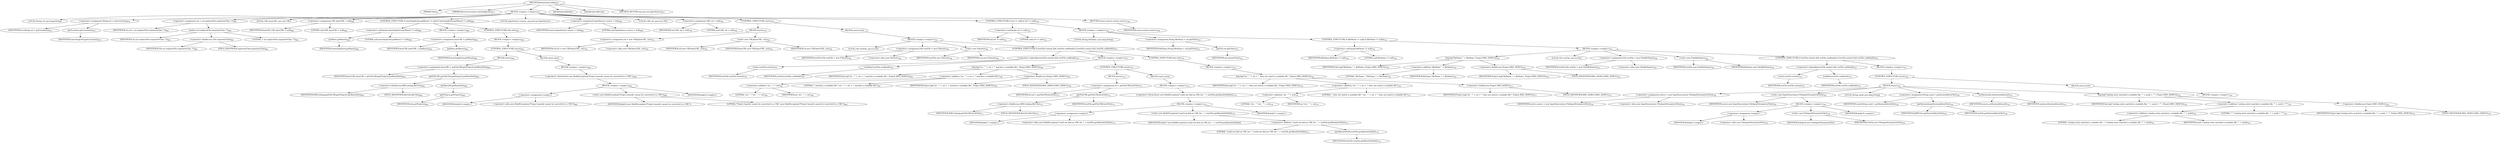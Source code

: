 digraph "filesystemLookup" {  
"1021" [label = <(METHOD,filesystemLookup)<SUB>677</SUB>> ]
"109" [label = <(PARAM,this)<SUB>677</SUB>> ]
"1022" [label = <(PARAM,ResourceLocation matchingEntry)<SUB>677</SUB>> ]
"1023" [label = <(BLOCK,&lt;empty&gt;,&lt;empty&gt;)<SUB>677</SUB>> ]
"1024" [label = <(LOCAL,String uri: java.lang.String)> ]
"1025" [label = <(&lt;operator&gt;.assignment,String uri = getLocation())<SUB>679</SUB>> ]
"1026" [label = <(IDENTIFIER,uri,String uri = getLocation())<SUB>679</SUB>> ]
"1027" [label = <(getLocation,getLocation())<SUB>679</SUB>> ]
"1028" [label = <(IDENTIFIER,matchingEntry,getLocation())<SUB>679</SUB>> ]
"1029" [label = <(&lt;operator&gt;.assignment,uri = uri.replace(File.separatorChar, '/'))<SUB>681</SUB>> ]
"1030" [label = <(IDENTIFIER,uri,uri = uri.replace(File.separatorChar, '/'))<SUB>681</SUB>> ]
"1031" [label = <(replace,uri.replace(File.separatorChar, '/'))<SUB>681</SUB>> ]
"1032" [label = <(IDENTIFIER,uri,uri.replace(File.separatorChar, '/'))<SUB>681</SUB>> ]
"1033" [label = <(&lt;operator&gt;.fieldAccess,File.separatorChar)<SUB>681</SUB>> ]
"1034" [label = <(IDENTIFIER,File,uri.replace(File.separatorChar, '/'))<SUB>681</SUB>> ]
"1035" [label = <(FIELD_IDENTIFIER,separatorChar,separatorChar)<SUB>681</SUB>> ]
"1036" [label = <(LITERAL,'/',uri.replace(File.separatorChar, '/'))<SUB>681</SUB>> ]
"1037" [label = <(LOCAL,URL baseURL: java.net.URL)> ]
"1038" [label = <(&lt;operator&gt;.assignment,URL baseURL = null)<SUB>682</SUB>> ]
"1039" [label = <(IDENTIFIER,baseURL,URL baseURL = null)<SUB>682</SUB>> ]
"1040" [label = <(LITERAL,null,URL baseURL = null)<SUB>682</SUB>> ]
"1041" [label = <(CONTROL_STRUCTURE,if (matchingEntry.getBase() != null),if (matchingEntry.getBase() != null))<SUB>689</SUB>> ]
"1042" [label = <(&lt;operator&gt;.notEquals,matchingEntry.getBase() != null)<SUB>689</SUB>> ]
"1043" [label = <(getBase,getBase())<SUB>689</SUB>> ]
"1044" [label = <(IDENTIFIER,matchingEntry,getBase())<SUB>689</SUB>> ]
"1045" [label = <(LITERAL,null,matchingEntry.getBase() != null)<SUB>689</SUB>> ]
"1046" [label = <(BLOCK,&lt;empty&gt;,&lt;empty&gt;)<SUB>689</SUB>> ]
"1047" [label = <(&lt;operator&gt;.assignment,baseURL = getBase())<SUB>690</SUB>> ]
"1048" [label = <(IDENTIFIER,baseURL,baseURL = getBase())<SUB>690</SUB>> ]
"1049" [label = <(getBase,getBase())<SUB>690</SUB>> ]
"1050" [label = <(IDENTIFIER,matchingEntry,getBase())<SUB>690</SUB>> ]
"1051" [label = <(CONTROL_STRUCTURE,else,else)<SUB>691</SUB>> ]
"1052" [label = <(BLOCK,&lt;empty&gt;,&lt;empty&gt;)<SUB>691</SUB>> ]
"1053" [label = <(CONTROL_STRUCTURE,try,try)<SUB>692</SUB>> ]
"1054" [label = <(BLOCK,try,try)<SUB>692</SUB>> ]
"1055" [label = <(&lt;operator&gt;.assignment,baseURL = getFileURL(getProject().getBaseDir()))<SUB>693</SUB>> ]
"1056" [label = <(IDENTIFIER,baseURL,baseURL = getFileURL(getProject().getBaseDir()))<SUB>693</SUB>> ]
"1057" [label = <(getFileURL,getFileURL(getProject().getBaseDir()))<SUB>693</SUB>> ]
"1058" [label = <(&lt;operator&gt;.fieldAccess,XMLCatalog.fileUtils)<SUB>693</SUB>> ]
"1059" [label = <(IDENTIFIER,XMLCatalog,getFileURL(getProject().getBaseDir()))<SUB>693</SUB>> ]
"1060" [label = <(FIELD_IDENTIFIER,fileUtils,fileUtils)<SUB>693</SUB>> ]
"1061" [label = <(getBaseDir,getBaseDir())<SUB>693</SUB>> ]
"1062" [label = <(getProject,getProject())<SUB>693</SUB>> ]
"108" [label = <(IDENTIFIER,this,getProject())<SUB>693</SUB>> ]
"1063" [label = <(BLOCK,catch,catch)> ]
"1064" [label = <(BLOCK,&lt;empty&gt;,&lt;empty&gt;)<SUB>694</SUB>> ]
"1065" [label = <(&lt;operator&gt;.throw,throw new BuildException(&quot;Project basedir cannot be converted to a URL&quot;);)<SUB>695</SUB>> ]
"1066" [label = <(BLOCK,&lt;empty&gt;,&lt;empty&gt;)<SUB>695</SUB>> ]
"1067" [label = <(&lt;operator&gt;.assignment,&lt;empty&gt;)> ]
"1068" [label = <(IDENTIFIER,$obj14,&lt;empty&gt;)> ]
"1069" [label = <(&lt;operator&gt;.alloc,new BuildException(&quot;Project basedir cannot be converted to a URL&quot;))<SUB>695</SUB>> ]
"1070" [label = <(&lt;init&gt;,new BuildException(&quot;Project basedir cannot be converted to a URL&quot;))<SUB>695</SUB>> ]
"1071" [label = <(IDENTIFIER,$obj14,new BuildException(&quot;Project basedir cannot be converted to a URL&quot;))> ]
"1072" [label = <(LITERAL,&quot;Project basedir cannot be converted to a URL&quot;,new BuildException(&quot;Project basedir cannot be converted to a URL&quot;))<SUB>695</SUB>> ]
"1073" [label = <(IDENTIFIER,$obj14,&lt;empty&gt;)> ]
"120" [label = <(LOCAL,InputSource source: org.xml.sax.InputSource)> ]
"1074" [label = <(&lt;operator&gt;.assignment,InputSource source = null)<SUB>699</SUB>> ]
"1075" [label = <(IDENTIFIER,source,InputSource source = null)<SUB>699</SUB>> ]
"1076" [label = <(LITERAL,null,InputSource source = null)<SUB>699</SUB>> ]
"111" [label = <(LOCAL,URL url: java.net.URL)> ]
"1077" [label = <(&lt;operator&gt;.assignment,URL url = null)<SUB>700</SUB>> ]
"1078" [label = <(IDENTIFIER,url,URL url = null)<SUB>700</SUB>> ]
"1079" [label = <(LITERAL,null,URL url = null)<SUB>700</SUB>> ]
"1080" [label = <(CONTROL_STRUCTURE,try,try)<SUB>701</SUB>> ]
"1081" [label = <(BLOCK,try,try)<SUB>701</SUB>> ]
"1082" [label = <(&lt;operator&gt;.assignment,url = new URL(baseURL, uri))<SUB>702</SUB>> ]
"1083" [label = <(IDENTIFIER,url,url = new URL(baseURL, uri))<SUB>702</SUB>> ]
"1084" [label = <(&lt;operator&gt;.alloc,new URL(baseURL, uri))<SUB>702</SUB>> ]
"1085" [label = <(&lt;init&gt;,new URL(baseURL, uri))<SUB>702</SUB>> ]
"110" [label = <(IDENTIFIER,url,new URL(baseURL, uri))<SUB>702</SUB>> ]
"1086" [label = <(IDENTIFIER,baseURL,new URL(baseURL, uri))<SUB>702</SUB>> ]
"1087" [label = <(IDENTIFIER,uri,new URL(baseURL, uri))<SUB>702</SUB>> ]
"1088" [label = <(BLOCK,catch,catch)> ]
"1089" [label = <(BLOCK,&lt;empty&gt;,&lt;empty&gt;)<SUB>703</SUB>> ]
"113" [label = <(LOCAL,File testFile: java.io.File)> ]
"1090" [label = <(&lt;operator&gt;.assignment,File testFile = new File(uri))<SUB>706</SUB>> ]
"1091" [label = <(IDENTIFIER,testFile,File testFile = new File(uri))<SUB>706</SUB>> ]
"1092" [label = <(&lt;operator&gt;.alloc,new File(uri))<SUB>706</SUB>> ]
"1093" [label = <(&lt;init&gt;,new File(uri))<SUB>706</SUB>> ]
"112" [label = <(IDENTIFIER,testFile,new File(uri))<SUB>706</SUB>> ]
"1094" [label = <(IDENTIFIER,uri,new File(uri))<SUB>706</SUB>> ]
"1095" [label = <(CONTROL_STRUCTURE,if (testFile.exists() &amp;&amp; testFile.canRead()),if (testFile.exists() &amp;&amp; testFile.canRead()))<SUB>707</SUB>> ]
"1096" [label = <(&lt;operator&gt;.logicalAnd,testFile.exists() &amp;&amp; testFile.canRead())<SUB>707</SUB>> ]
"1097" [label = <(exists,testFile.exists())<SUB>707</SUB>> ]
"1098" [label = <(IDENTIFIER,testFile,testFile.exists())<SUB>707</SUB>> ]
"1099" [label = <(canRead,testFile.canRead())<SUB>707</SUB>> ]
"1100" [label = <(IDENTIFIER,testFile,testFile.canRead())<SUB>707</SUB>> ]
"1101" [label = <(BLOCK,&lt;empty&gt;,&lt;empty&gt;)<SUB>707</SUB>> ]
"1102" [label = <(log,log(&quot;uri : '&quot; + uri + &quot;' matches a readable file&quot;, Project.MSG_DEBUG))<SUB>708</SUB>> ]
"114" [label = <(IDENTIFIER,this,log(&quot;uri : '&quot; + uri + &quot;' matches a readable file&quot;, Project.MSG_DEBUG))<SUB>708</SUB>> ]
"1103" [label = <(&lt;operator&gt;.addition,&quot;uri : '&quot; + uri + &quot;' matches a readable file&quot;)<SUB>708</SUB>> ]
"1104" [label = <(&lt;operator&gt;.addition,&quot;uri : '&quot; + uri)<SUB>708</SUB>> ]
"1105" [label = <(LITERAL,&quot;uri : '&quot;,&quot;uri : '&quot; + uri)<SUB>708</SUB>> ]
"1106" [label = <(IDENTIFIER,uri,&quot;uri : '&quot; + uri)<SUB>709</SUB>> ]
"1107" [label = <(LITERAL,&quot;' matches a readable file&quot;,&quot;uri : '&quot; + uri + &quot;' matches a readable file&quot;)<SUB>709</SUB>> ]
"1108" [label = <(&lt;operator&gt;.fieldAccess,Project.MSG_DEBUG)<SUB>709</SUB>> ]
"1109" [label = <(IDENTIFIER,Project,log(&quot;uri : '&quot; + uri + &quot;' matches a readable file&quot;, Project.MSG_DEBUG))<SUB>709</SUB>> ]
"1110" [label = <(FIELD_IDENTIFIER,MSG_DEBUG,MSG_DEBUG)<SUB>709</SUB>> ]
"1111" [label = <(CONTROL_STRUCTURE,try,try)<SUB>710</SUB>> ]
"1112" [label = <(BLOCK,try,try)<SUB>710</SUB>> ]
"1113" [label = <(&lt;operator&gt;.assignment,url = getFileURL(testFile))<SUB>711</SUB>> ]
"1114" [label = <(IDENTIFIER,url,url = getFileURL(testFile))<SUB>711</SUB>> ]
"1115" [label = <(getFileURL,getFileURL(testFile))<SUB>711</SUB>> ]
"1116" [label = <(&lt;operator&gt;.fieldAccess,XMLCatalog.fileUtils)<SUB>711</SUB>> ]
"1117" [label = <(IDENTIFIER,XMLCatalog,getFileURL(testFile))<SUB>711</SUB>> ]
"1118" [label = <(FIELD_IDENTIFIER,fileUtils,fileUtils)<SUB>711</SUB>> ]
"1119" [label = <(IDENTIFIER,testFile,getFileURL(testFile))<SUB>711</SUB>> ]
"1120" [label = <(BLOCK,catch,catch)> ]
"1121" [label = <(BLOCK,&lt;empty&gt;,&lt;empty&gt;)<SUB>712</SUB>> ]
"1122" [label = <(&lt;operator&gt;.throw,throw new BuildException(&quot;could not find an URL for :&quot; + testFile.getAbsolutePath());)<SUB>713</SUB>> ]
"1123" [label = <(BLOCK,&lt;empty&gt;,&lt;empty&gt;)<SUB>713</SUB>> ]
"1124" [label = <(&lt;operator&gt;.assignment,&lt;empty&gt;)> ]
"1125" [label = <(IDENTIFIER,$obj17,&lt;empty&gt;)> ]
"1126" [label = <(&lt;operator&gt;.alloc,new BuildException(&quot;could not find an URL for :&quot; + testFile.getAbsolutePath()))<SUB>713</SUB>> ]
"1127" [label = <(&lt;init&gt;,new BuildException(&quot;could not find an URL for :&quot; + testFile.getAbsolutePath()))<SUB>713</SUB>> ]
"1128" [label = <(IDENTIFIER,$obj17,new BuildException(&quot;could not find an URL for :&quot; + testFile.getAbsolutePath()))> ]
"1129" [label = <(&lt;operator&gt;.addition,&quot;could not find an URL for :&quot; + testFile.getAbsolutePath())<SUB>713</SUB>> ]
"1130" [label = <(LITERAL,&quot;could not find an URL for :&quot;,&quot;could not find an URL for :&quot; + testFile.getAbsolutePath())<SUB>713</SUB>> ]
"1131" [label = <(getAbsolutePath,testFile.getAbsolutePath())<SUB>713</SUB>> ]
"1132" [label = <(IDENTIFIER,testFile,testFile.getAbsolutePath())<SUB>713</SUB>> ]
"1133" [label = <(IDENTIFIER,$obj17,&lt;empty&gt;)> ]
"1134" [label = <(CONTROL_STRUCTURE,else,else)<SUB>715</SUB>> ]
"1135" [label = <(BLOCK,&lt;empty&gt;,&lt;empty&gt;)<SUB>715</SUB>> ]
"1136" [label = <(log,log(&quot;uri : '&quot; + uri + &quot;' does not match a readable file&quot;, Project.MSG_DEBUG))<SUB>716</SUB>> ]
"115" [label = <(IDENTIFIER,this,log(&quot;uri : '&quot; + uri + &quot;' does not match a readable file&quot;, Project.MSG_DEBUG))<SUB>716</SUB>> ]
"1137" [label = <(&lt;operator&gt;.addition,&quot;uri : '&quot; + uri + &quot;' does not match a readable file&quot;)<SUB>716</SUB>> ]
"1138" [label = <(&lt;operator&gt;.addition,&quot;uri : '&quot; + uri)<SUB>716</SUB>> ]
"1139" [label = <(LITERAL,&quot;uri : '&quot;,&quot;uri : '&quot; + uri)<SUB>716</SUB>> ]
"1140" [label = <(IDENTIFIER,uri,&quot;uri : '&quot; + uri)<SUB>717</SUB>> ]
"1141" [label = <(LITERAL,&quot;' does not match a readable file&quot;,&quot;uri : '&quot; + uri + &quot;' does not match a readable file&quot;)<SUB>717</SUB>> ]
"1142" [label = <(&lt;operator&gt;.fieldAccess,Project.MSG_DEBUG)<SUB>717</SUB>> ]
"1143" [label = <(IDENTIFIER,Project,log(&quot;uri : '&quot; + uri + &quot;' does not match a readable file&quot;, Project.MSG_DEBUG))<SUB>717</SUB>> ]
"1144" [label = <(FIELD_IDENTIFIER,MSG_DEBUG,MSG_DEBUG)<SUB>717</SUB>> ]
"1145" [label = <(CONTROL_STRUCTURE,if (url != null),if (url != null))<SUB>722</SUB>> ]
"1146" [label = <(&lt;operator&gt;.notEquals,url != null)<SUB>722</SUB>> ]
"1147" [label = <(IDENTIFIER,url,url != null)<SUB>722</SUB>> ]
"1148" [label = <(LITERAL,null,url != null)<SUB>722</SUB>> ]
"1149" [label = <(BLOCK,&lt;empty&gt;,&lt;empty&gt;)<SUB>722</SUB>> ]
"1150" [label = <(LOCAL,String fileName: java.lang.String)> ]
"1151" [label = <(&lt;operator&gt;.assignment,String fileName = url.getFile())<SUB>723</SUB>> ]
"1152" [label = <(IDENTIFIER,fileName,String fileName = url.getFile())<SUB>723</SUB>> ]
"1153" [label = <(getFile,url.getFile())<SUB>723</SUB>> ]
"1154" [label = <(IDENTIFIER,url,url.getFile())<SUB>723</SUB>> ]
"1155" [label = <(CONTROL_STRUCTURE,if (fileName != null),if (fileName != null))<SUB>724</SUB>> ]
"1156" [label = <(&lt;operator&gt;.notEquals,fileName != null)<SUB>724</SUB>> ]
"1157" [label = <(IDENTIFIER,fileName,fileName != null)<SUB>724</SUB>> ]
"1158" [label = <(LITERAL,null,fileName != null)<SUB>724</SUB>> ]
"1159" [label = <(BLOCK,&lt;empty&gt;,&lt;empty&gt;)<SUB>724</SUB>> ]
"1160" [label = <(log,log(&quot;fileName &quot; + fileName, Project.MSG_DEBUG))<SUB>725</SUB>> ]
"116" [label = <(IDENTIFIER,this,log(&quot;fileName &quot; + fileName, Project.MSG_DEBUG))<SUB>725</SUB>> ]
"1161" [label = <(&lt;operator&gt;.addition,&quot;fileName &quot; + fileName)<SUB>725</SUB>> ]
"1162" [label = <(LITERAL,&quot;fileName &quot;,&quot;fileName &quot; + fileName)<SUB>725</SUB>> ]
"1163" [label = <(IDENTIFIER,fileName,&quot;fileName &quot; + fileName)<SUB>725</SUB>> ]
"1164" [label = <(&lt;operator&gt;.fieldAccess,Project.MSG_DEBUG)<SUB>725</SUB>> ]
"1165" [label = <(IDENTIFIER,Project,log(&quot;fileName &quot; + fileName, Project.MSG_DEBUG))<SUB>725</SUB>> ]
"1166" [label = <(FIELD_IDENTIFIER,MSG_DEBUG,MSG_DEBUG)<SUB>725</SUB>> ]
"118" [label = <(LOCAL,File resFile: java.io.File)> ]
"1167" [label = <(&lt;operator&gt;.assignment,File resFile = new File(fileName))<SUB>726</SUB>> ]
"1168" [label = <(IDENTIFIER,resFile,File resFile = new File(fileName))<SUB>726</SUB>> ]
"1169" [label = <(&lt;operator&gt;.alloc,new File(fileName))<SUB>726</SUB>> ]
"1170" [label = <(&lt;init&gt;,new File(fileName))<SUB>726</SUB>> ]
"117" [label = <(IDENTIFIER,resFile,new File(fileName))<SUB>726</SUB>> ]
"1171" [label = <(IDENTIFIER,fileName,new File(fileName))<SUB>726</SUB>> ]
"1172" [label = <(CONTROL_STRUCTURE,if (resFile.exists() &amp;&amp; resFile.canRead()),if (resFile.exists() &amp;&amp; resFile.canRead()))<SUB>727</SUB>> ]
"1173" [label = <(&lt;operator&gt;.logicalAnd,resFile.exists() &amp;&amp; resFile.canRead())<SUB>727</SUB>> ]
"1174" [label = <(exists,resFile.exists())<SUB>727</SUB>> ]
"1175" [label = <(IDENTIFIER,resFile,resFile.exists())<SUB>727</SUB>> ]
"1176" [label = <(canRead,resFile.canRead())<SUB>727</SUB>> ]
"1177" [label = <(IDENTIFIER,resFile,resFile.canRead())<SUB>727</SUB>> ]
"1178" [label = <(BLOCK,&lt;empty&gt;,&lt;empty&gt;)<SUB>727</SUB>> ]
"1179" [label = <(CONTROL_STRUCTURE,try,try)<SUB>728</SUB>> ]
"1180" [label = <(BLOCK,try,try)<SUB>728</SUB>> ]
"1181" [label = <(&lt;operator&gt;.assignment,source = new InputSource(new FileInputStream(resFile)))<SUB>729</SUB>> ]
"1182" [label = <(IDENTIFIER,source,source = new InputSource(new FileInputStream(resFile)))<SUB>729</SUB>> ]
"1183" [label = <(&lt;operator&gt;.alloc,new InputSource(new FileInputStream(resFile)))<SUB>729</SUB>> ]
"1184" [label = <(&lt;init&gt;,new InputSource(new FileInputStream(resFile)))<SUB>729</SUB>> ]
"119" [label = <(IDENTIFIER,source,new InputSource(new FileInputStream(resFile)))<SUB>729</SUB>> ]
"1185" [label = <(BLOCK,&lt;empty&gt;,&lt;empty&gt;)<SUB>729</SUB>> ]
"1186" [label = <(&lt;operator&gt;.assignment,&lt;empty&gt;)> ]
"1187" [label = <(IDENTIFIER,$obj19,&lt;empty&gt;)> ]
"1188" [label = <(&lt;operator&gt;.alloc,new FileInputStream(resFile))<SUB>729</SUB>> ]
"1189" [label = <(&lt;init&gt;,new FileInputStream(resFile))<SUB>729</SUB>> ]
"1190" [label = <(IDENTIFIER,$obj19,new FileInputStream(resFile))> ]
"1191" [label = <(IDENTIFIER,resFile,new FileInputStream(resFile))<SUB>729</SUB>> ]
"1192" [label = <(IDENTIFIER,$obj19,&lt;empty&gt;)> ]
"1193" [label = <(LOCAL,String sysid: java.lang.String)> ]
"1194" [label = <(&lt;operator&gt;.assignment,String sysid = getSystemId(resFile))<SUB>730</SUB>> ]
"1195" [label = <(IDENTIFIER,sysid,String sysid = getSystemId(resFile))<SUB>730</SUB>> ]
"1196" [label = <(getSystemId,getSystemId(resFile))<SUB>730</SUB>> ]
"1197" [label = <(IDENTIFIER,JAXPUtils,getSystemId(resFile))<SUB>730</SUB>> ]
"1198" [label = <(IDENTIFIER,resFile,getSystemId(resFile))<SUB>730</SUB>> ]
"1199" [label = <(setSystemId,setSystemId(sysid))<SUB>731</SUB>> ]
"1200" [label = <(IDENTIFIER,source,setSystemId(sysid))<SUB>731</SUB>> ]
"1201" [label = <(IDENTIFIER,sysid,setSystemId(sysid))<SUB>731</SUB>> ]
"1202" [label = <(log,log(&quot;catalog entry matched a readable file: '&quot; + sysid + &quot;'&quot;, Project.MSG_DEBUG))<SUB>732</SUB>> ]
"121" [label = <(IDENTIFIER,this,log(&quot;catalog entry matched a readable file: '&quot; + sysid + &quot;'&quot;, Project.MSG_DEBUG))<SUB>732</SUB>> ]
"1203" [label = <(&lt;operator&gt;.addition,&quot;catalog entry matched a readable file: '&quot; + sysid + &quot;'&quot;)<SUB>732</SUB>> ]
"1204" [label = <(&lt;operator&gt;.addition,&quot;catalog entry matched a readable file: '&quot; + sysid)<SUB>732</SUB>> ]
"1205" [label = <(LITERAL,&quot;catalog entry matched a readable file: '&quot;,&quot;catalog entry matched a readable file: '&quot; + sysid)<SUB>732</SUB>> ]
"1206" [label = <(IDENTIFIER,sysid,&quot;catalog entry matched a readable file: '&quot; + sysid)<SUB>733</SUB>> ]
"1207" [label = <(LITERAL,&quot;'&quot;,&quot;catalog entry matched a readable file: '&quot; + sysid + &quot;'&quot;)<SUB>733</SUB>> ]
"1208" [label = <(&lt;operator&gt;.fieldAccess,Project.MSG_DEBUG)<SUB>733</SUB>> ]
"1209" [label = <(IDENTIFIER,Project,log(&quot;catalog entry matched a readable file: '&quot; + sysid + &quot;'&quot;, Project.MSG_DEBUG))<SUB>733</SUB>> ]
"1210" [label = <(FIELD_IDENTIFIER,MSG_DEBUG,MSG_DEBUG)<SUB>733</SUB>> ]
"1211" [label = <(BLOCK,catch,catch)> ]
"1212" [label = <(BLOCK,&lt;empty&gt;,&lt;empty&gt;)<SUB>734</SUB>> ]
"1213" [label = <(RETURN,return source;,return source;)<SUB>740</SUB>> ]
"1214" [label = <(IDENTIFIER,source,return source;)<SUB>740</SUB>> ]
"1215" [label = <(MODIFIER,PRIVATE)> ]
"1216" [label = <(MODIFIER,VIRTUAL)> ]
"1217" [label = <(METHOD_RETURN,org.xml.sax.InputSource)<SUB>677</SUB>> ]
  "1021" -> "109" 
  "1021" -> "1022" 
  "1021" -> "1023" 
  "1021" -> "1215" 
  "1021" -> "1216" 
  "1021" -> "1217" 
  "1023" -> "1024" 
  "1023" -> "1025" 
  "1023" -> "1029" 
  "1023" -> "1037" 
  "1023" -> "1038" 
  "1023" -> "1041" 
  "1023" -> "120" 
  "1023" -> "1074" 
  "1023" -> "111" 
  "1023" -> "1077" 
  "1023" -> "1080" 
  "1023" -> "1145" 
  "1023" -> "1213" 
  "1025" -> "1026" 
  "1025" -> "1027" 
  "1027" -> "1028" 
  "1029" -> "1030" 
  "1029" -> "1031" 
  "1031" -> "1032" 
  "1031" -> "1033" 
  "1031" -> "1036" 
  "1033" -> "1034" 
  "1033" -> "1035" 
  "1038" -> "1039" 
  "1038" -> "1040" 
  "1041" -> "1042" 
  "1041" -> "1046" 
  "1041" -> "1051" 
  "1042" -> "1043" 
  "1042" -> "1045" 
  "1043" -> "1044" 
  "1046" -> "1047" 
  "1047" -> "1048" 
  "1047" -> "1049" 
  "1049" -> "1050" 
  "1051" -> "1052" 
  "1052" -> "1053" 
  "1053" -> "1054" 
  "1053" -> "1063" 
  "1054" -> "1055" 
  "1055" -> "1056" 
  "1055" -> "1057" 
  "1057" -> "1058" 
  "1057" -> "1061" 
  "1058" -> "1059" 
  "1058" -> "1060" 
  "1061" -> "1062" 
  "1062" -> "108" 
  "1063" -> "1064" 
  "1064" -> "1065" 
  "1065" -> "1066" 
  "1066" -> "1067" 
  "1066" -> "1070" 
  "1066" -> "1073" 
  "1067" -> "1068" 
  "1067" -> "1069" 
  "1070" -> "1071" 
  "1070" -> "1072" 
  "1074" -> "1075" 
  "1074" -> "1076" 
  "1077" -> "1078" 
  "1077" -> "1079" 
  "1080" -> "1081" 
  "1080" -> "1088" 
  "1081" -> "1082" 
  "1081" -> "1085" 
  "1082" -> "1083" 
  "1082" -> "1084" 
  "1085" -> "110" 
  "1085" -> "1086" 
  "1085" -> "1087" 
  "1088" -> "1089" 
  "1089" -> "113" 
  "1089" -> "1090" 
  "1089" -> "1093" 
  "1089" -> "1095" 
  "1090" -> "1091" 
  "1090" -> "1092" 
  "1093" -> "112" 
  "1093" -> "1094" 
  "1095" -> "1096" 
  "1095" -> "1101" 
  "1095" -> "1134" 
  "1096" -> "1097" 
  "1096" -> "1099" 
  "1097" -> "1098" 
  "1099" -> "1100" 
  "1101" -> "1102" 
  "1101" -> "1111" 
  "1102" -> "114" 
  "1102" -> "1103" 
  "1102" -> "1108" 
  "1103" -> "1104" 
  "1103" -> "1107" 
  "1104" -> "1105" 
  "1104" -> "1106" 
  "1108" -> "1109" 
  "1108" -> "1110" 
  "1111" -> "1112" 
  "1111" -> "1120" 
  "1112" -> "1113" 
  "1113" -> "1114" 
  "1113" -> "1115" 
  "1115" -> "1116" 
  "1115" -> "1119" 
  "1116" -> "1117" 
  "1116" -> "1118" 
  "1120" -> "1121" 
  "1121" -> "1122" 
  "1122" -> "1123" 
  "1123" -> "1124" 
  "1123" -> "1127" 
  "1123" -> "1133" 
  "1124" -> "1125" 
  "1124" -> "1126" 
  "1127" -> "1128" 
  "1127" -> "1129" 
  "1129" -> "1130" 
  "1129" -> "1131" 
  "1131" -> "1132" 
  "1134" -> "1135" 
  "1135" -> "1136" 
  "1136" -> "115" 
  "1136" -> "1137" 
  "1136" -> "1142" 
  "1137" -> "1138" 
  "1137" -> "1141" 
  "1138" -> "1139" 
  "1138" -> "1140" 
  "1142" -> "1143" 
  "1142" -> "1144" 
  "1145" -> "1146" 
  "1145" -> "1149" 
  "1146" -> "1147" 
  "1146" -> "1148" 
  "1149" -> "1150" 
  "1149" -> "1151" 
  "1149" -> "1155" 
  "1151" -> "1152" 
  "1151" -> "1153" 
  "1153" -> "1154" 
  "1155" -> "1156" 
  "1155" -> "1159" 
  "1156" -> "1157" 
  "1156" -> "1158" 
  "1159" -> "1160" 
  "1159" -> "118" 
  "1159" -> "1167" 
  "1159" -> "1170" 
  "1159" -> "1172" 
  "1160" -> "116" 
  "1160" -> "1161" 
  "1160" -> "1164" 
  "1161" -> "1162" 
  "1161" -> "1163" 
  "1164" -> "1165" 
  "1164" -> "1166" 
  "1167" -> "1168" 
  "1167" -> "1169" 
  "1170" -> "117" 
  "1170" -> "1171" 
  "1172" -> "1173" 
  "1172" -> "1178" 
  "1173" -> "1174" 
  "1173" -> "1176" 
  "1174" -> "1175" 
  "1176" -> "1177" 
  "1178" -> "1179" 
  "1179" -> "1180" 
  "1179" -> "1211" 
  "1180" -> "1181" 
  "1180" -> "1184" 
  "1180" -> "1193" 
  "1180" -> "1194" 
  "1180" -> "1199" 
  "1180" -> "1202" 
  "1181" -> "1182" 
  "1181" -> "1183" 
  "1184" -> "119" 
  "1184" -> "1185" 
  "1185" -> "1186" 
  "1185" -> "1189" 
  "1185" -> "1192" 
  "1186" -> "1187" 
  "1186" -> "1188" 
  "1189" -> "1190" 
  "1189" -> "1191" 
  "1194" -> "1195" 
  "1194" -> "1196" 
  "1196" -> "1197" 
  "1196" -> "1198" 
  "1199" -> "1200" 
  "1199" -> "1201" 
  "1202" -> "121" 
  "1202" -> "1203" 
  "1202" -> "1208" 
  "1203" -> "1204" 
  "1203" -> "1207" 
  "1204" -> "1205" 
  "1204" -> "1206" 
  "1208" -> "1209" 
  "1208" -> "1210" 
  "1211" -> "1212" 
  "1213" -> "1214" 
}
